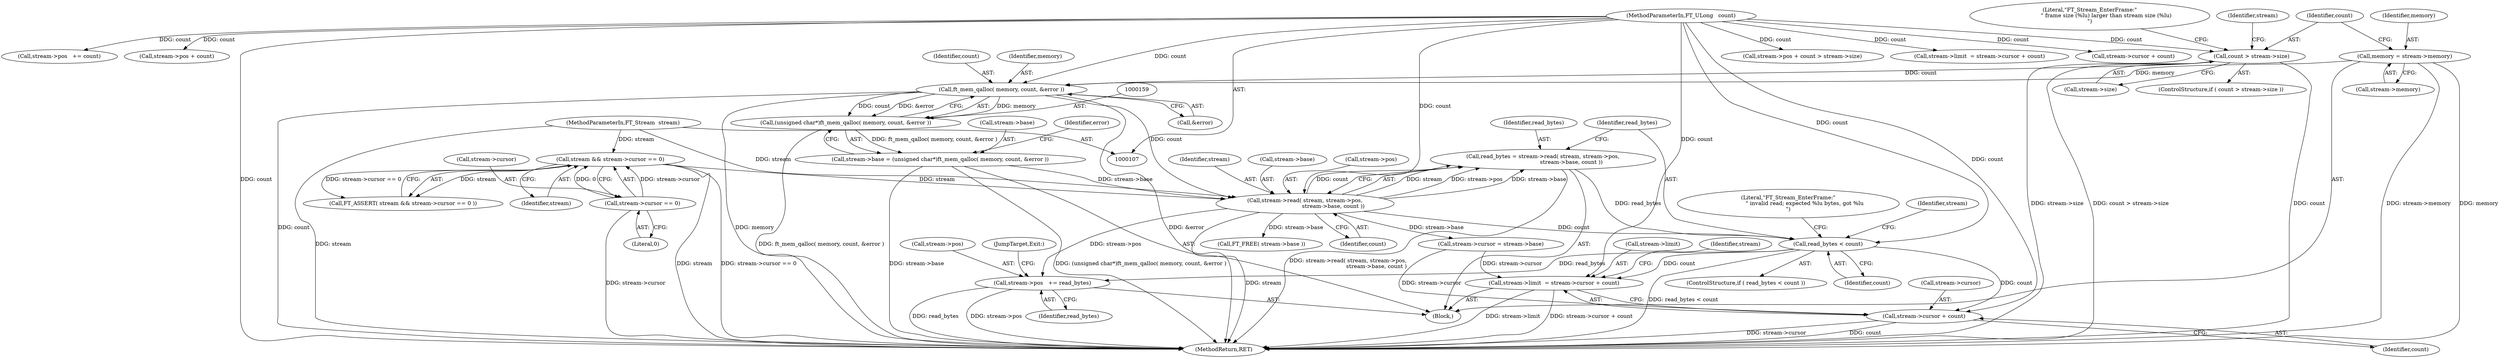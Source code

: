 digraph "0_savannah_45a3c76b547511fa9d97aca34b150a0663257375@API" {
"1000168" [label="(Call,read_bytes = stream->read( stream, stream->pos,\n                                 stream->base, count ))"];
"1000170" [label="(Call,stream->read( stream, stream->pos,\n                                 stream->base, count ))"];
"1000117" [label="(Call,stream && stream->cursor == 0)"];
"1000108" [label="(MethodParameterIn,FT_Stream  stream)"];
"1000119" [label="(Call,stream->cursor == 0)"];
"1000154" [label="(Call,stream->base = (unsigned char*)ft_mem_qalloc( memory, count, &error ))"];
"1000158" [label="(Call,(unsigned char*)ft_mem_qalloc( memory, count, &error ))"];
"1000160" [label="(Call,ft_mem_qalloc( memory, count, &error ))"];
"1000130" [label="(Call,memory = stream->memory)"];
"1000136" [label="(Call,count > stream->size)"];
"1000109" [label="(MethodParameterIn,FT_ULong   count)"];
"1000180" [label="(Call,read_bytes < count)"];
"1000204" [label="(Call,stream->limit  = stream->cursor + count)"];
"1000208" [label="(Call,stream->cursor + count)"];
"1000213" [label="(Call,stream->pos   += read_bytes)"];
"1000120" [label="(Call,stream->cursor)"];
"1000137" [label="(Identifier,count)"];
"1000109" [label="(MethodParameterIn,FT_ULong   count)"];
"1000204" [label="(Call,stream->limit  = stream->cursor + count)"];
"1000283" [label="(MethodReturn,RET)"];
"1000171" [label="(Identifier,stream)"];
"1000214" [label="(Call,stream->pos)"];
"1000160" [label="(Call,ft_mem_qalloc( memory, count, &error ))"];
"1000162" [label="(Identifier,count)"];
"1000213" [label="(Call,stream->pos   += read_bytes)"];
"1000156" [label="(Identifier,stream)"];
"1000208" [label="(Call,stream->cursor + count)"];
"1000197" [label="(Call,stream->cursor = stream->base)"];
"1000180" [label="(Call,read_bytes < count)"];
"1000229" [label="(Call,stream->pos + count > stream->size)"];
"1000175" [label="(Call,stream->base)"];
"1000118" [label="(Identifier,stream)"];
"1000178" [label="(Identifier,count)"];
"1000119" [label="(Call,stream->cursor == 0)"];
"1000212" [label="(Identifier,count)"];
"1000266" [label="(Call,stream->limit  = stream->cursor + count)"];
"1000182" [label="(Identifier,count)"];
"1000270" [label="(Call,stream->cursor + count)"];
"1000275" [label="(Call,stream->pos   += count)"];
"1000181" [label="(Identifier,read_bytes)"];
"1000170" [label="(Call,stream->read( stream, stream->pos,\n                                 stream->base, count ))"];
"1000163" [label="(Call,&error)"];
"1000190" [label="(Call,FT_FREE( stream->base ))"];
"1000161" [label="(Identifier,memory)"];
"1000186" [label="(Literal,\"FT_Stream_EnterFrame:\"\n                   \" invalid read; expected %lu bytes, got %lu\n\")"];
"1000136" [label="(Call,count > stream->size)"];
"1000131" [label="(Identifier,memory)"];
"1000132" [label="(Call,stream->memory)"];
"1000166" [label="(Identifier,error)"];
"1000116" [label="(Call,FT_ASSERT( stream && stream->cursor == 0 ))"];
"1000128" [label="(Block,)"];
"1000123" [label="(Literal,0)"];
"1000158" [label="(Call,(unsigned char*)ft_mem_qalloc( memory, count, &error ))"];
"1000155" [label="(Call,stream->base)"];
"1000138" [label="(Call,stream->size)"];
"1000179" [label="(ControlStructure,if ( read_bytes < count ))"];
"1000199" [label="(Identifier,stream)"];
"1000209" [label="(Call,stream->cursor)"];
"1000169" [label="(Identifier,read_bytes)"];
"1000154" [label="(Call,stream->base = (unsigned char*)ft_mem_qalloc( memory, count, &error ))"];
"1000172" [label="(Call,stream->pos)"];
"1000108" [label="(MethodParameterIn,FT_Stream  stream)"];
"1000230" [label="(Call,stream->pos + count)"];
"1000215" [label="(Identifier,stream)"];
"1000135" [label="(ControlStructure,if ( count > stream->size ))"];
"1000205" [label="(Call,stream->limit)"];
"1000117" [label="(Call,stream && stream->cursor == 0)"];
"1000280" [label="(JumpTarget,Exit:)"];
"1000168" [label="(Call,read_bytes = stream->read( stream, stream->pos,\n                                 stream->base, count ))"];
"1000217" [label="(Identifier,read_bytes)"];
"1000144" [label="(Literal,\"FT_Stream_EnterFrame:\"\n                   \" frame size (%lu) larger than stream size (%lu)\n\")"];
"1000130" [label="(Call,memory = stream->memory)"];
"1000168" -> "1000128"  [label="AST: "];
"1000168" -> "1000170"  [label="CFG: "];
"1000169" -> "1000168"  [label="AST: "];
"1000170" -> "1000168"  [label="AST: "];
"1000181" -> "1000168"  [label="CFG: "];
"1000168" -> "1000283"  [label="DDG: stream->read( stream, stream->pos,\n                                 stream->base, count )"];
"1000170" -> "1000168"  [label="DDG: stream"];
"1000170" -> "1000168"  [label="DDG: stream->pos"];
"1000170" -> "1000168"  [label="DDG: stream->base"];
"1000170" -> "1000168"  [label="DDG: count"];
"1000168" -> "1000180"  [label="DDG: read_bytes"];
"1000170" -> "1000178"  [label="CFG: "];
"1000171" -> "1000170"  [label="AST: "];
"1000172" -> "1000170"  [label="AST: "];
"1000175" -> "1000170"  [label="AST: "];
"1000178" -> "1000170"  [label="AST: "];
"1000170" -> "1000283"  [label="DDG: stream"];
"1000117" -> "1000170"  [label="DDG: stream"];
"1000108" -> "1000170"  [label="DDG: stream"];
"1000154" -> "1000170"  [label="DDG: stream->base"];
"1000160" -> "1000170"  [label="DDG: count"];
"1000109" -> "1000170"  [label="DDG: count"];
"1000170" -> "1000180"  [label="DDG: count"];
"1000170" -> "1000190"  [label="DDG: stream->base"];
"1000170" -> "1000197"  [label="DDG: stream->base"];
"1000170" -> "1000213"  [label="DDG: stream->pos"];
"1000117" -> "1000116"  [label="AST: "];
"1000117" -> "1000118"  [label="CFG: "];
"1000117" -> "1000119"  [label="CFG: "];
"1000118" -> "1000117"  [label="AST: "];
"1000119" -> "1000117"  [label="AST: "];
"1000116" -> "1000117"  [label="CFG: "];
"1000117" -> "1000283"  [label="DDG: stream"];
"1000117" -> "1000283"  [label="DDG: stream->cursor == 0"];
"1000117" -> "1000116"  [label="DDG: stream"];
"1000117" -> "1000116"  [label="DDG: stream->cursor == 0"];
"1000108" -> "1000117"  [label="DDG: stream"];
"1000119" -> "1000117"  [label="DDG: stream->cursor"];
"1000119" -> "1000117"  [label="DDG: 0"];
"1000108" -> "1000107"  [label="AST: "];
"1000108" -> "1000283"  [label="DDG: stream"];
"1000119" -> "1000123"  [label="CFG: "];
"1000120" -> "1000119"  [label="AST: "];
"1000123" -> "1000119"  [label="AST: "];
"1000119" -> "1000283"  [label="DDG: stream->cursor"];
"1000154" -> "1000128"  [label="AST: "];
"1000154" -> "1000158"  [label="CFG: "];
"1000155" -> "1000154"  [label="AST: "];
"1000158" -> "1000154"  [label="AST: "];
"1000166" -> "1000154"  [label="CFG: "];
"1000154" -> "1000283"  [label="DDG: stream->base"];
"1000154" -> "1000283"  [label="DDG: (unsigned char*)ft_mem_qalloc( memory, count, &error )"];
"1000158" -> "1000154"  [label="DDG: ft_mem_qalloc( memory, count, &error )"];
"1000158" -> "1000160"  [label="CFG: "];
"1000159" -> "1000158"  [label="AST: "];
"1000160" -> "1000158"  [label="AST: "];
"1000158" -> "1000283"  [label="DDG: ft_mem_qalloc( memory, count, &error )"];
"1000160" -> "1000158"  [label="DDG: memory"];
"1000160" -> "1000158"  [label="DDG: count"];
"1000160" -> "1000158"  [label="DDG: &error"];
"1000160" -> "1000163"  [label="CFG: "];
"1000161" -> "1000160"  [label="AST: "];
"1000162" -> "1000160"  [label="AST: "];
"1000163" -> "1000160"  [label="AST: "];
"1000160" -> "1000283"  [label="DDG: &error"];
"1000160" -> "1000283"  [label="DDG: count"];
"1000160" -> "1000283"  [label="DDG: memory"];
"1000130" -> "1000160"  [label="DDG: memory"];
"1000136" -> "1000160"  [label="DDG: count"];
"1000109" -> "1000160"  [label="DDG: count"];
"1000130" -> "1000128"  [label="AST: "];
"1000130" -> "1000132"  [label="CFG: "];
"1000131" -> "1000130"  [label="AST: "];
"1000132" -> "1000130"  [label="AST: "];
"1000137" -> "1000130"  [label="CFG: "];
"1000130" -> "1000283"  [label="DDG: stream->memory"];
"1000130" -> "1000283"  [label="DDG: memory"];
"1000136" -> "1000135"  [label="AST: "];
"1000136" -> "1000138"  [label="CFG: "];
"1000137" -> "1000136"  [label="AST: "];
"1000138" -> "1000136"  [label="AST: "];
"1000144" -> "1000136"  [label="CFG: "];
"1000156" -> "1000136"  [label="CFG: "];
"1000136" -> "1000283"  [label="DDG: stream->size"];
"1000136" -> "1000283"  [label="DDG: count > stream->size"];
"1000136" -> "1000283"  [label="DDG: count"];
"1000109" -> "1000136"  [label="DDG: count"];
"1000109" -> "1000107"  [label="AST: "];
"1000109" -> "1000283"  [label="DDG: count"];
"1000109" -> "1000180"  [label="DDG: count"];
"1000109" -> "1000204"  [label="DDG: count"];
"1000109" -> "1000208"  [label="DDG: count"];
"1000109" -> "1000229"  [label="DDG: count"];
"1000109" -> "1000230"  [label="DDG: count"];
"1000109" -> "1000266"  [label="DDG: count"];
"1000109" -> "1000270"  [label="DDG: count"];
"1000109" -> "1000275"  [label="DDG: count"];
"1000180" -> "1000179"  [label="AST: "];
"1000180" -> "1000182"  [label="CFG: "];
"1000181" -> "1000180"  [label="AST: "];
"1000182" -> "1000180"  [label="AST: "];
"1000186" -> "1000180"  [label="CFG: "];
"1000199" -> "1000180"  [label="CFG: "];
"1000180" -> "1000283"  [label="DDG: read_bytes < count"];
"1000180" -> "1000204"  [label="DDG: count"];
"1000180" -> "1000208"  [label="DDG: count"];
"1000180" -> "1000213"  [label="DDG: read_bytes"];
"1000204" -> "1000128"  [label="AST: "];
"1000204" -> "1000208"  [label="CFG: "];
"1000205" -> "1000204"  [label="AST: "];
"1000208" -> "1000204"  [label="AST: "];
"1000215" -> "1000204"  [label="CFG: "];
"1000204" -> "1000283"  [label="DDG: stream->cursor + count"];
"1000204" -> "1000283"  [label="DDG: stream->limit"];
"1000197" -> "1000204"  [label="DDG: stream->cursor"];
"1000208" -> "1000212"  [label="CFG: "];
"1000209" -> "1000208"  [label="AST: "];
"1000212" -> "1000208"  [label="AST: "];
"1000208" -> "1000283"  [label="DDG: stream->cursor"];
"1000208" -> "1000283"  [label="DDG: count"];
"1000197" -> "1000208"  [label="DDG: stream->cursor"];
"1000213" -> "1000128"  [label="AST: "];
"1000213" -> "1000217"  [label="CFG: "];
"1000214" -> "1000213"  [label="AST: "];
"1000217" -> "1000213"  [label="AST: "];
"1000280" -> "1000213"  [label="CFG: "];
"1000213" -> "1000283"  [label="DDG: read_bytes"];
"1000213" -> "1000283"  [label="DDG: stream->pos"];
}
